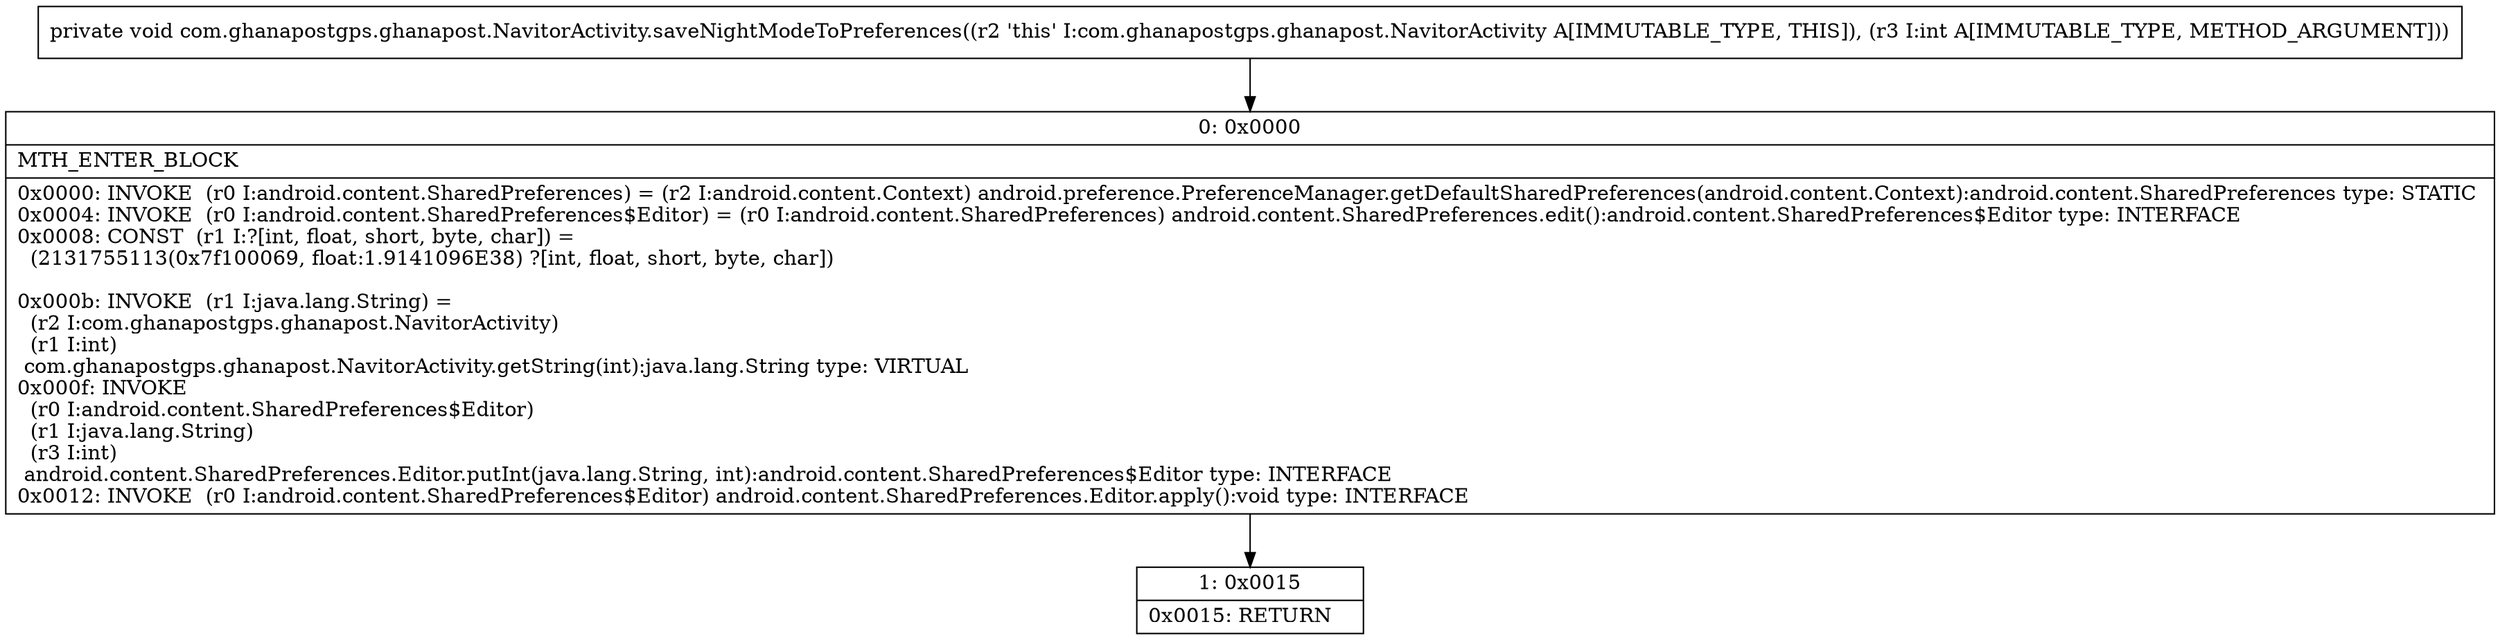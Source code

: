 digraph "CFG forcom.ghanapostgps.ghanapost.NavitorActivity.saveNightModeToPreferences(I)V" {
Node_0 [shape=record,label="{0\:\ 0x0000|MTH_ENTER_BLOCK\l|0x0000: INVOKE  (r0 I:android.content.SharedPreferences) = (r2 I:android.content.Context) android.preference.PreferenceManager.getDefaultSharedPreferences(android.content.Context):android.content.SharedPreferences type: STATIC \l0x0004: INVOKE  (r0 I:android.content.SharedPreferences$Editor) = (r0 I:android.content.SharedPreferences) android.content.SharedPreferences.edit():android.content.SharedPreferences$Editor type: INTERFACE \l0x0008: CONST  (r1 I:?[int, float, short, byte, char]) = \l  (2131755113(0x7f100069, float:1.9141096E38) ?[int, float, short, byte, char])\l \l0x000b: INVOKE  (r1 I:java.lang.String) = \l  (r2 I:com.ghanapostgps.ghanapost.NavitorActivity)\l  (r1 I:int)\l com.ghanapostgps.ghanapost.NavitorActivity.getString(int):java.lang.String type: VIRTUAL \l0x000f: INVOKE  \l  (r0 I:android.content.SharedPreferences$Editor)\l  (r1 I:java.lang.String)\l  (r3 I:int)\l android.content.SharedPreferences.Editor.putInt(java.lang.String, int):android.content.SharedPreferences$Editor type: INTERFACE \l0x0012: INVOKE  (r0 I:android.content.SharedPreferences$Editor) android.content.SharedPreferences.Editor.apply():void type: INTERFACE \l}"];
Node_1 [shape=record,label="{1\:\ 0x0015|0x0015: RETURN   \l}"];
MethodNode[shape=record,label="{private void com.ghanapostgps.ghanapost.NavitorActivity.saveNightModeToPreferences((r2 'this' I:com.ghanapostgps.ghanapost.NavitorActivity A[IMMUTABLE_TYPE, THIS]), (r3 I:int A[IMMUTABLE_TYPE, METHOD_ARGUMENT])) }"];
MethodNode -> Node_0;
Node_0 -> Node_1;
}

